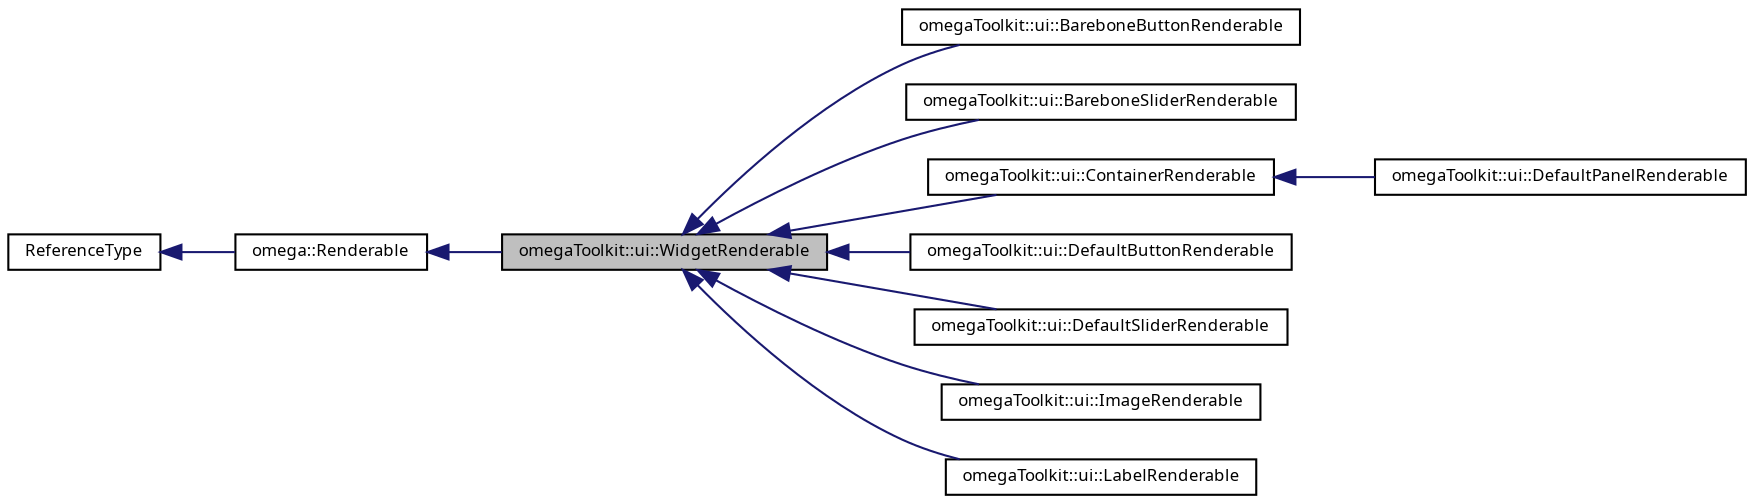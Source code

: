 digraph G
{
  bgcolor="transparent";
  edge [fontname="FreeSans.ttf",fontsize="8",labelfontname="FreeSans.ttf",labelfontsize="8"];
  node [fontname="FreeSans.ttf",fontsize="8",shape=record];
  rankdir=LR;
  Node1 [label="omegaToolkit::ui::WidgetRenderable",height=0.2,width=0.4,color="black", fillcolor="grey75", style="filled" fontcolor="black"];
  Node2 -> Node1 [dir=back,color="midnightblue",fontsize="8",style="solid",fontname="FreeSans.ttf"];
  Node2 [label="omega::Renderable",height=0.2,width=0.4,color="black",URL="$classomega_1_1_renderable.html"];
  Node3 -> Node2 [dir=back,color="midnightblue",fontsize="8",style="solid",fontname="FreeSans.ttf"];
  Node3 [label="ReferenceType",height=0.2,width=0.4,color="black",URL="$class_reference_type.html"];
  Node1 -> Node4 [dir=back,color="midnightblue",fontsize="8",style="solid",fontname="FreeSans.ttf"];
  Node4 [label="omegaToolkit::ui::BareboneButtonRenderable",height=0.2,width=0.4,color="black",URL="$classomega_toolkit_1_1ui_1_1_barebone_button_renderable.html"];
  Node1 -> Node5 [dir=back,color="midnightblue",fontsize="8",style="solid",fontname="FreeSans.ttf"];
  Node5 [label="omegaToolkit::ui::BareboneSliderRenderable",height=0.2,width=0.4,color="black",URL="$classomega_toolkit_1_1ui_1_1_barebone_slider_renderable.html"];
  Node1 -> Node6 [dir=back,color="midnightblue",fontsize="8",style="solid",fontname="FreeSans.ttf"];
  Node6 [label="omegaToolkit::ui::ContainerRenderable",height=0.2,width=0.4,color="black",URL="$classomega_toolkit_1_1ui_1_1_container_renderable.html"];
  Node6 -> Node7 [dir=back,color="midnightblue",fontsize="8",style="solid",fontname="FreeSans.ttf"];
  Node7 [label="omegaToolkit::ui::DefaultPanelRenderable",height=0.2,width=0.4,color="black",URL="$classomega_toolkit_1_1ui_1_1_default_panel_renderable.html"];
  Node1 -> Node8 [dir=back,color="midnightblue",fontsize="8",style="solid",fontname="FreeSans.ttf"];
  Node8 [label="omegaToolkit::ui::DefaultButtonRenderable",height=0.2,width=0.4,color="black",URL="$classomega_toolkit_1_1ui_1_1_default_button_renderable.html"];
  Node1 -> Node9 [dir=back,color="midnightblue",fontsize="8",style="solid",fontname="FreeSans.ttf"];
  Node9 [label="omegaToolkit::ui::DefaultSliderRenderable",height=0.2,width=0.4,color="black",URL="$classomega_toolkit_1_1ui_1_1_default_slider_renderable.html"];
  Node1 -> Node10 [dir=back,color="midnightblue",fontsize="8",style="solid",fontname="FreeSans.ttf"];
  Node10 [label="omegaToolkit::ui::ImageRenderable",height=0.2,width=0.4,color="black",URL="$classomega_toolkit_1_1ui_1_1_image_renderable.html"];
  Node1 -> Node11 [dir=back,color="midnightblue",fontsize="8",style="solid",fontname="FreeSans.ttf"];
  Node11 [label="omegaToolkit::ui::LabelRenderable",height=0.2,width=0.4,color="black",URL="$classomega_toolkit_1_1ui_1_1_label_renderable.html"];
}
